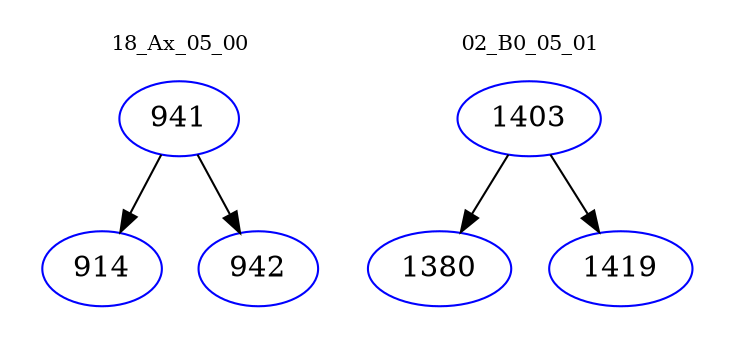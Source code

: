 digraph{
subgraph cluster_0 {
color = white
label = "18_Ax_05_00";
fontsize=10;
T0_941 [label="941", color="blue"]
T0_941 -> T0_914 [color="black"]
T0_914 [label="914", color="blue"]
T0_941 -> T0_942 [color="black"]
T0_942 [label="942", color="blue"]
}
subgraph cluster_1 {
color = white
label = "02_B0_05_01";
fontsize=10;
T1_1403 [label="1403", color="blue"]
T1_1403 -> T1_1380 [color="black"]
T1_1380 [label="1380", color="blue"]
T1_1403 -> T1_1419 [color="black"]
T1_1419 [label="1419", color="blue"]
}
}

